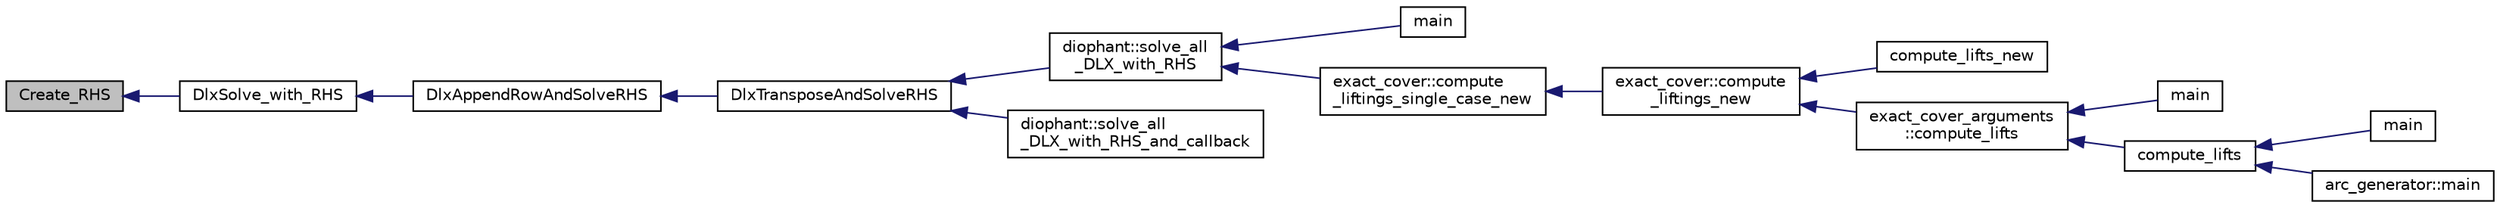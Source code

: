 digraph "Create_RHS"
{
  edge [fontname="Helvetica",fontsize="10",labelfontname="Helvetica",labelfontsize="10"];
  node [fontname="Helvetica",fontsize="10",shape=record];
  rankdir="LR";
  Node89 [label="Create_RHS",height=0.2,width=0.4,color="black", fillcolor="grey75", style="filled", fontcolor="black"];
  Node89 -> Node90 [dir="back",color="midnightblue",fontsize="10",style="solid",fontname="Helvetica"];
  Node90 [label="DlxSolve_with_RHS",height=0.2,width=0.4,color="black", fillcolor="white", style="filled",URL="$da/dd4/solvers_8h.html#aec13478e5d66be625ce3d4683e338d18"];
  Node90 -> Node91 [dir="back",color="midnightblue",fontsize="10",style="solid",fontname="Helvetica"];
  Node91 [label="DlxAppendRowAndSolveRHS",height=0.2,width=0.4,color="black", fillcolor="white", style="filled",URL="$da/dd4/solvers_8h.html#a799f4f346746fa1a5cc1367db9495f20"];
  Node91 -> Node92 [dir="back",color="midnightblue",fontsize="10",style="solid",fontname="Helvetica"];
  Node92 [label="DlxTransposeAndSolveRHS",height=0.2,width=0.4,color="black", fillcolor="white", style="filled",URL="$da/dd4/solvers_8h.html#ae4b7ea72e7db2005606be60f7fd70b94"];
  Node92 -> Node93 [dir="back",color="midnightblue",fontsize="10",style="solid",fontname="Helvetica"];
  Node93 [label="diophant::solve_all\l_DLX_with_RHS",height=0.2,width=0.4,color="black", fillcolor="white", style="filled",URL="$d7/d9c/classdiophant.html#a6423b067628b3caa1a6d2063ee803fac"];
  Node93 -> Node94 [dir="back",color="midnightblue",fontsize="10",style="solid",fontname="Helvetica"];
  Node94 [label="main",height=0.2,width=0.4,color="black", fillcolor="white", style="filled",URL="$dc/dbc/solve__diophant_8_c.html#a3c04138a5bfe5d72780bb7e82a18e627"];
  Node93 -> Node95 [dir="back",color="midnightblue",fontsize="10",style="solid",fontname="Helvetica"];
  Node95 [label="exact_cover::compute\l_liftings_single_case_new",height=0.2,width=0.4,color="black", fillcolor="white", style="filled",URL="$df/d94/classexact__cover.html#ab111dd375f84d6f60ec7edeb2b18523e"];
  Node95 -> Node96 [dir="back",color="midnightblue",fontsize="10",style="solid",fontname="Helvetica"];
  Node96 [label="exact_cover::compute\l_liftings_new",height=0.2,width=0.4,color="black", fillcolor="white", style="filled",URL="$df/d94/classexact__cover.html#a1438b5e280f85abcabeb7f68eeabb72b"];
  Node96 -> Node97 [dir="back",color="midnightblue",fontsize="10",style="solid",fontname="Helvetica"];
  Node97 [label="compute_lifts_new",height=0.2,width=0.4,color="black", fillcolor="white", style="filled",URL="$d0/d76/tl__algebra__and__number__theory_8h.html#a7572cd3732ca8df324632282e9002dc4"];
  Node96 -> Node98 [dir="back",color="midnightblue",fontsize="10",style="solid",fontname="Helvetica"];
  Node98 [label="exact_cover_arguments\l::compute_lifts",height=0.2,width=0.4,color="black", fillcolor="white", style="filled",URL="$d3/dae/classexact__cover__arguments.html#ab0cdb09a17201c89aa9f83bd511dbbf7"];
  Node98 -> Node99 [dir="back",color="midnightblue",fontsize="10",style="solid",fontname="Helvetica"];
  Node99 [label="main",height=0.2,width=0.4,color="black", fillcolor="white", style="filled",URL="$dc/df8/spread__classify_8_c.html#a217dbf8b442f20279ea00b898af96f52"];
  Node98 -> Node100 [dir="back",color="midnightblue",fontsize="10",style="solid",fontname="Helvetica"];
  Node100 [label="compute_lifts",height=0.2,width=0.4,color="black", fillcolor="white", style="filled",URL="$d0/d76/tl__algebra__and__number__theory_8h.html#a82fe3b66a6f9d9075eb8847d7bfe556b"];
  Node100 -> Node101 [dir="back",color="midnightblue",fontsize="10",style="solid",fontname="Helvetica"];
  Node101 [label="main",height=0.2,width=0.4,color="black", fillcolor="white", style="filled",URL="$d1/d5e/blt__main_8_c.html#a217dbf8b442f20279ea00b898af96f52"];
  Node100 -> Node102 [dir="back",color="midnightblue",fontsize="10",style="solid",fontname="Helvetica"];
  Node102 [label="arc_generator::main",height=0.2,width=0.4,color="black", fillcolor="white", style="filled",URL="$d4/d21/classarc__generator.html#ad80140b51b165dad1fe6ab232be7829a"];
  Node92 -> Node103 [dir="back",color="midnightblue",fontsize="10",style="solid",fontname="Helvetica"];
  Node103 [label="diophant::solve_all\l_DLX_with_RHS_and_callback",height=0.2,width=0.4,color="black", fillcolor="white", style="filled",URL="$d7/d9c/classdiophant.html#acdd512e26ee214803439e24f24fd9805"];
}
